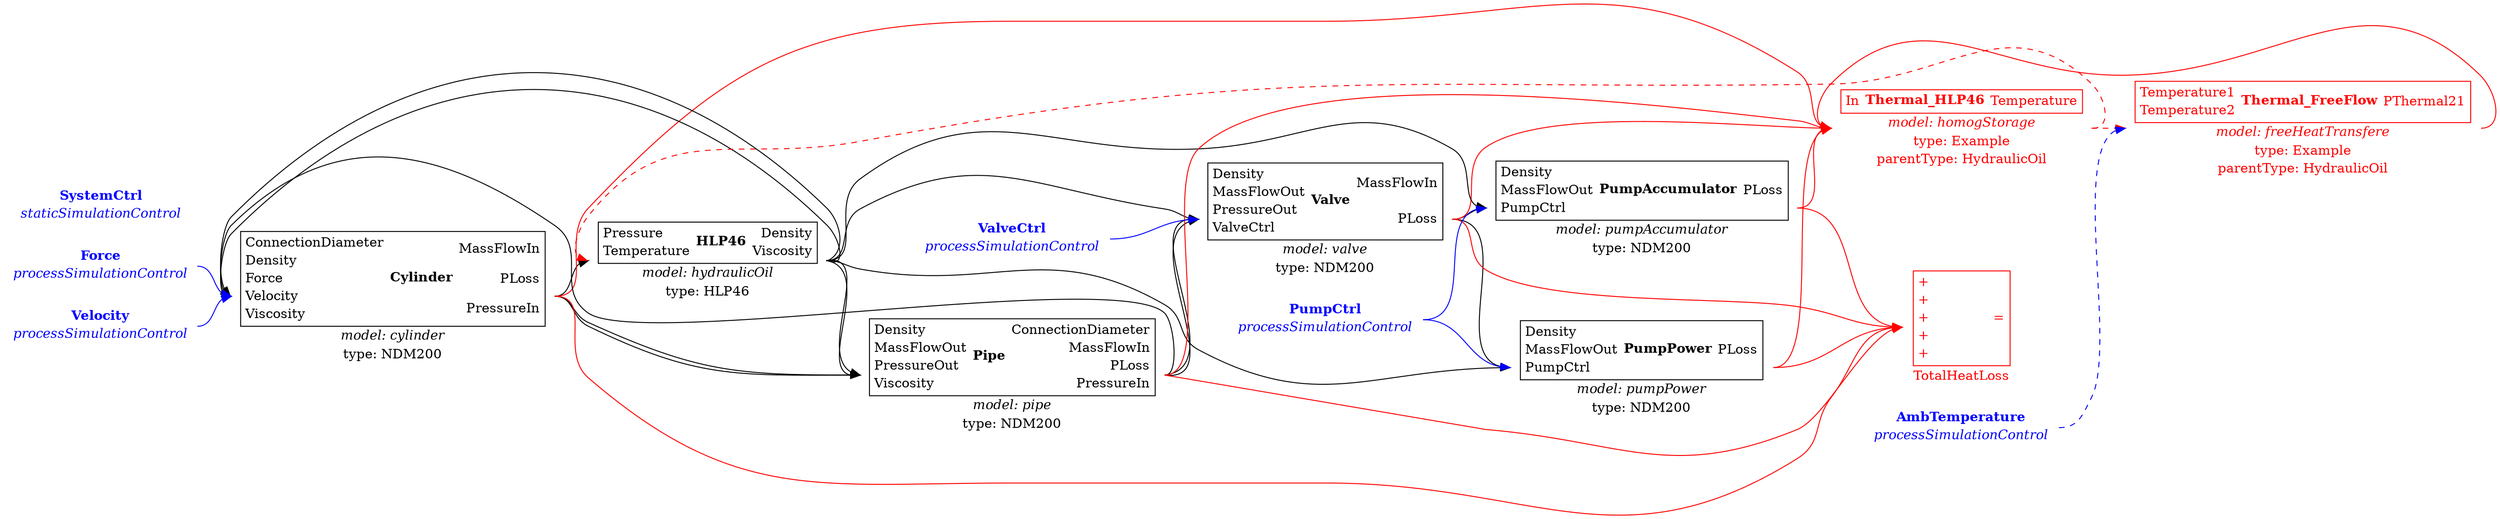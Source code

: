 digraph g {
rankdir=LR;
splines=true;
overlap=scale;
node [shape=plaintext];
Cylinder [ label=<
<TABLE BORDER="0" CELLBORDER="0" CELLSPACING="0"><TR><TD><TABLE COLOR="black" BORDER="1" CELLBORDER="0" CELLSPACING="0"><TR><TD><TABLE BORDER="0" CELLBORDER="0" CELLSPACING="0"><TR><TD PORT="ConnectionDiameter" ALIGN="left"><FONT COLOR="black">ConnectionDiameter</FONT></TD></TR><TR><TD PORT="Density" ALIGN="left"><FONT COLOR="black">Density</FONT></TD></TR><TR><TD PORT="Force" ALIGN="left"><FONT COLOR="black">Force</FONT></TD></TR><TR><TD PORT="Velocity" ALIGN="left"><FONT COLOR="black">Velocity</FONT></TD></TR><TR><TD PORT="Viscosity" ALIGN="left"><FONT COLOR="black">Viscosity</FONT></TD></TR></TABLE></TD><TD><B><FONT COLOR="black">Cylinder</FONT></B></TD><TD><TABLE BORDER="0" CELLBORDER="0" CELLSPACING="0"><TR><TD PORT="MassFlowIn" ALIGN="right"><FONT COLOR="black">MassFlowIn</FONT></TD></TR><TR><TD PORT="PLoss" ALIGN="right"><FONT COLOR="black">PLoss</FONT></TD></TR><TR><TD PORT="PressureIn" ALIGN="right"><FONT COLOR="black">PressureIn</FONT></TD></TR></TABLE></TD></TR></TABLE></TD></TR><TR><TD><FONT COLOR="black"><I>model: cylinder</I></FONT></TD></TR><TR><TD><FONT COLOR="black">type: NDM200</FONT></TD></TR></TABLE>
> ];
Valve [ label=<
<TABLE BORDER="0" CELLBORDER="0" CELLSPACING="0"><TR><TD><TABLE COLOR="black" BORDER="1" CELLBORDER="0" CELLSPACING="0"><TR><TD><TABLE BORDER="0" CELLBORDER="0" CELLSPACING="0"><TR><TD PORT="Density" ALIGN="left"><FONT COLOR="black">Density</FONT></TD></TR><TR><TD PORT="MassFlowOut" ALIGN="left"><FONT COLOR="black">MassFlowOut</FONT></TD></TR><TR><TD PORT="PressureOut" ALIGN="left"><FONT COLOR="black">PressureOut</FONT></TD></TR><TR><TD PORT="ValveCtrl" ALIGN="left"><FONT COLOR="black">ValveCtrl</FONT></TD></TR></TABLE></TD><TD><B><FONT COLOR="black">Valve</FONT></B></TD><TD><TABLE BORDER="0" CELLBORDER="0" CELLSPACING="0"><TR><TD PORT="MassFlowIn" ALIGN="right"><FONT COLOR="black">MassFlowIn</FONT></TD></TR><TR><TD PORT="PLoss" ALIGN="right"><FONT COLOR="black">PLoss</FONT></TD></TR></TABLE></TD></TR></TABLE></TD></TR><TR><TD><FONT COLOR="black"><I>model: valve</I></FONT></TD></TR><TR><TD><FONT COLOR="black">type: NDM200</FONT></TD></TR></TABLE>
> ];
HLP46 [ label=<
<TABLE BORDER="0" CELLBORDER="0" CELLSPACING="0"><TR><TD><TABLE COLOR="black" BORDER="1" CELLBORDER="0" CELLSPACING="0"><TR><TD><TABLE BORDER="0" CELLBORDER="0" CELLSPACING="0"><TR><TD PORT="Pressure" ALIGN="left"><FONT COLOR="black">Pressure</FONT></TD></TR><TR><TD PORT="Temperature" ALIGN="left"><FONT COLOR="black">Temperature</FONT></TD></TR></TABLE></TD><TD><B><FONT COLOR="black">HLP46</FONT></B></TD><TD><TABLE BORDER="0" CELLBORDER="0" CELLSPACING="0"><TR><TD PORT="Density" ALIGN="right"><FONT COLOR="black">Density</FONT></TD></TR><TR><TD PORT="Viscosity" ALIGN="right"><FONT COLOR="black">Viscosity</FONT></TD></TR></TABLE></TD></TR></TABLE></TD></TR><TR><TD><FONT COLOR="black"><I>model: hydraulicOil</I></FONT></TD></TR><TR><TD><FONT COLOR="black">type: HLP46</FONT></TD></TR></TABLE>
> ];
PumpAccumulator [ label=<
<TABLE BORDER="0" CELLBORDER="0" CELLSPACING="0"><TR><TD><TABLE COLOR="black" BORDER="1" CELLBORDER="0" CELLSPACING="0"><TR><TD><TABLE BORDER="0" CELLBORDER="0" CELLSPACING="0"><TR><TD PORT="Density" ALIGN="left"><FONT COLOR="black">Density</FONT></TD></TR><TR><TD PORT="MassFlowOut" ALIGN="left"><FONT COLOR="black">MassFlowOut</FONT></TD></TR><TR><TD PORT="PumpCtrl" ALIGN="left"><FONT COLOR="black">PumpCtrl</FONT></TD></TR></TABLE></TD><TD><B><FONT COLOR="black">PumpAccumulator</FONT></B></TD><TD><TABLE BORDER="0" CELLBORDER="0" CELLSPACING="0"><TR><TD PORT="PLoss" ALIGN="right"><FONT COLOR="black">PLoss</FONT></TD></TR></TABLE></TD></TR></TABLE></TD></TR><TR><TD><FONT COLOR="black"><I>model: pumpAccumulator</I></FONT></TD></TR><TR><TD><FONT COLOR="black">type: NDM200</FONT></TD></TR></TABLE>
> ];
PumpPower [ label=<
<TABLE BORDER="0" CELLBORDER="0" CELLSPACING="0"><TR><TD><TABLE COLOR="black" BORDER="1" CELLBORDER="0" CELLSPACING="0"><TR><TD><TABLE BORDER="0" CELLBORDER="0" CELLSPACING="0"><TR><TD PORT="Density" ALIGN="left"><FONT COLOR="black">Density</FONT></TD></TR><TR><TD PORT="MassFlowOut" ALIGN="left"><FONT COLOR="black">MassFlowOut</FONT></TD></TR><TR><TD PORT="PumpCtrl" ALIGN="left"><FONT COLOR="black">PumpCtrl</FONT></TD></TR></TABLE></TD><TD><B><FONT COLOR="black">PumpPower</FONT></B></TD><TD><TABLE BORDER="0" CELLBORDER="0" CELLSPACING="0"><TR><TD PORT="PLoss" ALIGN="right"><FONT COLOR="black">PLoss</FONT></TD></TR></TABLE></TD></TR></TABLE></TD></TR><TR><TD><FONT COLOR="black"><I>model: pumpPower</I></FONT></TD></TR><TR><TD><FONT COLOR="black">type: NDM200</FONT></TD></TR></TABLE>
> ];
Pipe [ label=<
<TABLE BORDER="0" CELLBORDER="0" CELLSPACING="0"><TR><TD><TABLE COLOR="black" BORDER="1" CELLBORDER="0" CELLSPACING="0"><TR><TD><TABLE BORDER="0" CELLBORDER="0" CELLSPACING="0"><TR><TD PORT="Density" ALIGN="left"><FONT COLOR="black">Density</FONT></TD></TR><TR><TD PORT="MassFlowOut" ALIGN="left"><FONT COLOR="black">MassFlowOut</FONT></TD></TR><TR><TD PORT="PressureOut" ALIGN="left"><FONT COLOR="black">PressureOut</FONT></TD></TR><TR><TD PORT="Viscosity" ALIGN="left"><FONT COLOR="black">Viscosity</FONT></TD></TR></TABLE></TD><TD><B><FONT COLOR="black">Pipe</FONT></B></TD><TD><TABLE BORDER="0" CELLBORDER="0" CELLSPACING="0"><TR><TD PORT="ConnectionDiameter" ALIGN="right"><FONT COLOR="black">ConnectionDiameter</FONT></TD></TR><TR><TD PORT="MassFlowIn" ALIGN="right"><FONT COLOR="black">MassFlowIn</FONT></TD></TR><TR><TD PORT="PLoss" ALIGN="right"><FONT COLOR="black">PLoss</FONT></TD></TR><TR><TD PORT="PressureIn" ALIGN="right"><FONT COLOR="black">PressureIn</FONT></TD></TR></TABLE></TD></TR></TABLE></TD></TR><TR><TD><FONT COLOR="black"><I>model: pipe</I></FONT></TD></TR><TR><TD><FONT COLOR="black">type: NDM200</FONT></TD></TR></TABLE>
> ];
TotalHeatLoss [ label=<
<TABLE BORDER="0" CELLBORDER="0" CELLSPACING="0"><TR><TD><TABLE COLOR="red" BORDER="1" CELLBORDER="0" CELLSPACING="0"><TR><TD><TABLE BORDER="0" CELLBORDER="0" CELLSPACING="0"><TR><TD PORT="Plus0" ALIGN="left"><FONT COLOR="red">+</FONT></TD></TR><TR><TD PORT="Plus1" ALIGN="left"><FONT COLOR="red">+</FONT></TD></TR><TR><TD PORT="Plus2" ALIGN="left"><FONT COLOR="red">+</FONT></TD></TR><TR><TD PORT="Plus3" ALIGN="left"><FONT COLOR="red">+</FONT></TD></TR><TR><TD PORT="Plus4" ALIGN="left"><FONT COLOR="red">+</FONT></TD></TR></TABLE></TD><TD><TABLE BORDER="0" CELLBORDER="0" CELLSPACING="0"><TR><TD PORT="Sum" ALIGN="right"><FONT COLOR="red">=</FONT></TD></TR></TABLE></TD></TR></TABLE></TD></TR><TR><TD><FONT COLOR="red">TotalHeatLoss</FONT></TD></TR></TABLE>
> ];
Thermal_HLP46 [ label=<
<TABLE BORDER="0" CELLBORDER="0" CELLSPACING="0"><TR><TD><TABLE COLOR="red" BORDER="1" CELLBORDER="0" CELLSPACING="0"><TR><TD><TABLE BORDER="0" CELLBORDER="0" CELLSPACING="0"><TR><TD PORT="In" ALIGN="left"><FONT COLOR="red">In</FONT></TD></TR></TABLE></TD><TD><B><FONT COLOR="red">Thermal_HLP46</FONT></B></TD><TD><TABLE BORDER="0" CELLBORDER="0" CELLSPACING="0"><TR><TD PORT="Temperature" ALIGN="right"><FONT COLOR="red">Temperature</FONT></TD></TR></TABLE></TD></TR></TABLE></TD></TR><TR><TD><FONT COLOR="red"><I>model: homogStorage</I></FONT></TD></TR><TR><TD><FONT COLOR="red">type: Example</FONT></TD></TR><TR><TD><FONT COLOR="red">parentType: HydraulicOil</FONT></TD></TR></TABLE>
> ];
Thermal_FreeFlow [ label=<
<TABLE BORDER="0" CELLBORDER="0" CELLSPACING="0"><TR><TD><TABLE COLOR="red" BORDER="1" CELLBORDER="0" CELLSPACING="0"><TR><TD><TABLE BORDER="0" CELLBORDER="0" CELLSPACING="0"><TR><TD PORT="Temperature1" ALIGN="left"><FONT COLOR="red">Temperature1</FONT></TD></TR><TR><TD PORT="Temperature2" ALIGN="left"><FONT COLOR="red">Temperature2</FONT></TD></TR></TABLE></TD><TD><B><FONT COLOR="red">Thermal_FreeFlow</FONT></B></TD><TD><TABLE BORDER="0" CELLBORDER="0" CELLSPACING="0"><TR><TD PORT="PThermal21" ALIGN="right"><FONT COLOR="red">PThermal21</FONT></TD></TR></TABLE></TD></TR></TABLE></TD></TR><TR><TD><FONT COLOR="red"><I>model: freeHeatTransfere</I></FONT></TD></TR><TR><TD><FONT COLOR="red">type: Example</FONT></TD></TR><TR><TD><FONT COLOR="red">parentType: HydraulicOil</FONT></TD></TR></TABLE>
> ];
Force [ label=<<TABLE BORDER="0" CELLBORDER="0" CELLSPACING="0"><TR><TD><FONT COLOR="blue"><B>Force</B></FONT></TD></TR><TR><TD><I><FONT COLOR="blue">processSimulationControl</FONT></I></TD></TR></TABLE>> ];
Velocity [ label=<<TABLE BORDER="0" CELLBORDER="0" CELLSPACING="0"><TR><TD><FONT COLOR="blue"><B>Velocity</B></FONT></TD></TR><TR><TD><I><FONT COLOR="blue">processSimulationControl</FONT></I></TD></TR></TABLE>> ];
AmbTemperature [ label=<<TABLE BORDER="0" CELLBORDER="0" CELLSPACING="0"><TR><TD><FONT COLOR="blue"><B>AmbTemperature</B></FONT></TD></TR><TR><TD><I><FONT COLOR="blue">processSimulationControl</FONT></I></TD></TR></TABLE>> ];
PumpCtrl [ label=<<TABLE BORDER="0" CELLBORDER="0" CELLSPACING="0"><TR><TD><FONT COLOR="blue"><B>PumpCtrl</B></FONT></TD></TR><TR><TD><I><FONT COLOR="blue">processSimulationControl</FONT></I></TD></TR></TABLE>> ];
ValveCtrl [ label=<<TABLE BORDER="0" CELLBORDER="0" CELLSPACING="0"><TR><TD><FONT COLOR="blue"><B>ValveCtrl</B></FONT></TD></TR><TR><TD><I><FONT COLOR="blue">processSimulationControl</FONT></I></TD></TR></TABLE>> ];
SystemCtrl [ label=<<TABLE BORDER="0" CELLBORDER="0" CELLSPACING="0"><TR><TD><FONT COLOR="blue"><B>SystemCtrl</B></FONT></TD></TR><TR><TD><I><FONT COLOR="blue">staticSimulationControl</FONT></I></TD></TR></TABLE>> ];
Force-> "Cylinder":Force[headport=w, tailport=e, color="blue", style="solid"]
Velocity-> "Cylinder":Velocity[headport=w, tailport=e, color="blue", style="solid"]
"HLP46":Viscosity -> "Cylinder":Viscosity[headport=w, tailport=e, color="black", style="solid"]
"HLP46":Density -> "Cylinder":Density[headport=w, tailport=e, color="black", style="solid"]
"Pipe":ConnectionDiameter -> "Cylinder":ConnectionDiameter[headport=w, tailport=e, color="black", style="solid"]
"Cylinder":PressureIn -> "Pipe":PressureOut[headport=w, tailport=e, color="black", style="solid"]
"Cylinder":MassFlowIn -> "Pipe":MassFlowOut[headport=w, tailport=e, color="black", style="solid"]
"HLP46":Viscosity -> "Pipe":Viscosity[headport=w, tailport=e, color="black", style="solid"]
"HLP46":Density -> "Pipe":Density[headport=w, tailport=e, color="black", style="solid"]
"Pipe":PressureIn -> "Valve":PressureOut[headport=w, tailport=e, color="black", style="solid"]
"Pipe":MassFlowIn -> "Valve":MassFlowOut[headport=w, tailport=e, color="black", style="solid"]
"HLP46":Density -> "Valve":Density[headport=w, tailport=e, color="black", style="solid"]
ValveCtrl-> "Valve":ValveCtrl[headport=w, tailport=e, color="blue", style="solid"]
"Valve":MassFlowIn -> "PumpPower":MassFlowOut[headport=w, tailport=e, color="black", style="solid"]
"HLP46":Density -> "PumpPower":Density[headport=w, tailport=e, color="black", style="solid"]
PumpCtrl-> "PumpPower":PumpCtrl[headport=w, tailport=e, color="blue", style="solid"]
"Valve":MassFlowIn -> "PumpAccumulator":MassFlowOut[headport=w, tailport=e, color="black", style="solid"]
"HLP46":Density -> "PumpAccumulator":Density[headport=w, tailport=e, color="black", style="solid"]
PumpCtrl-> "PumpAccumulator":PumpCtrl[headport=w, tailport=e, color="blue", style="solid"]
"Thermal_HLP46":Temperature -> "HLP46":Temperature[headport=w, tailport=e, color="red", style="dashed"]
"Cylinder":PressureIn -> "HLP46":Pressure[headport=w, tailport=e, color="black", style="solid"]
"Cylinder":PLoss -> "TotalHeatLoss":Plus0[headport=w, tailport=e, color="red", style="solid"]
"Pipe":PLoss -> "TotalHeatLoss":Plus1[headport=w, tailport=e, color="red", style="solid"]
"Valve":PLoss -> "TotalHeatLoss":Plus2[headport=w, tailport=e, color="red", style="solid"]
"PumpPower":PLoss -> "TotalHeatLoss":Plus3[headport=w, tailport=e, color="red", style="solid"]
"PumpAccumulator":PLoss -> "TotalHeatLoss":Plus4[headport=w, tailport=e, color="red", style="solid"]
"Cylinder":PLoss -> "Thermal_HLP46":In[headport=w, tailport=e, color="red", style="solid"]
"Pipe":PLoss -> "Thermal_HLP46":In[headport=w, tailport=e, color="red", style="solid"]
"Valve":PLoss -> "Thermal_HLP46":In[headport=w, tailport=e, color="red", style="solid"]
"PumpPower":PLoss -> "Thermal_HLP46":In[headport=w, tailport=e, color="red", style="solid"]
"PumpAccumulator":PLoss -> "Thermal_HLP46":In[headport=w, tailport=e, color="red", style="solid"]
"Thermal_FreeFlow":PThermal21 -> "Thermal_HLP46":In[headport=w, tailport=e, color="red", style="solid"]
"Thermal_HLP46":Temperature -> "Thermal_FreeFlow":Temperature1[headport=w, tailport=e, color="red", style="dashed"]
AmbTemperature-> "Thermal_FreeFlow":Temperature2[headport=w, tailport=e, color="blue", style="dashed"]
}